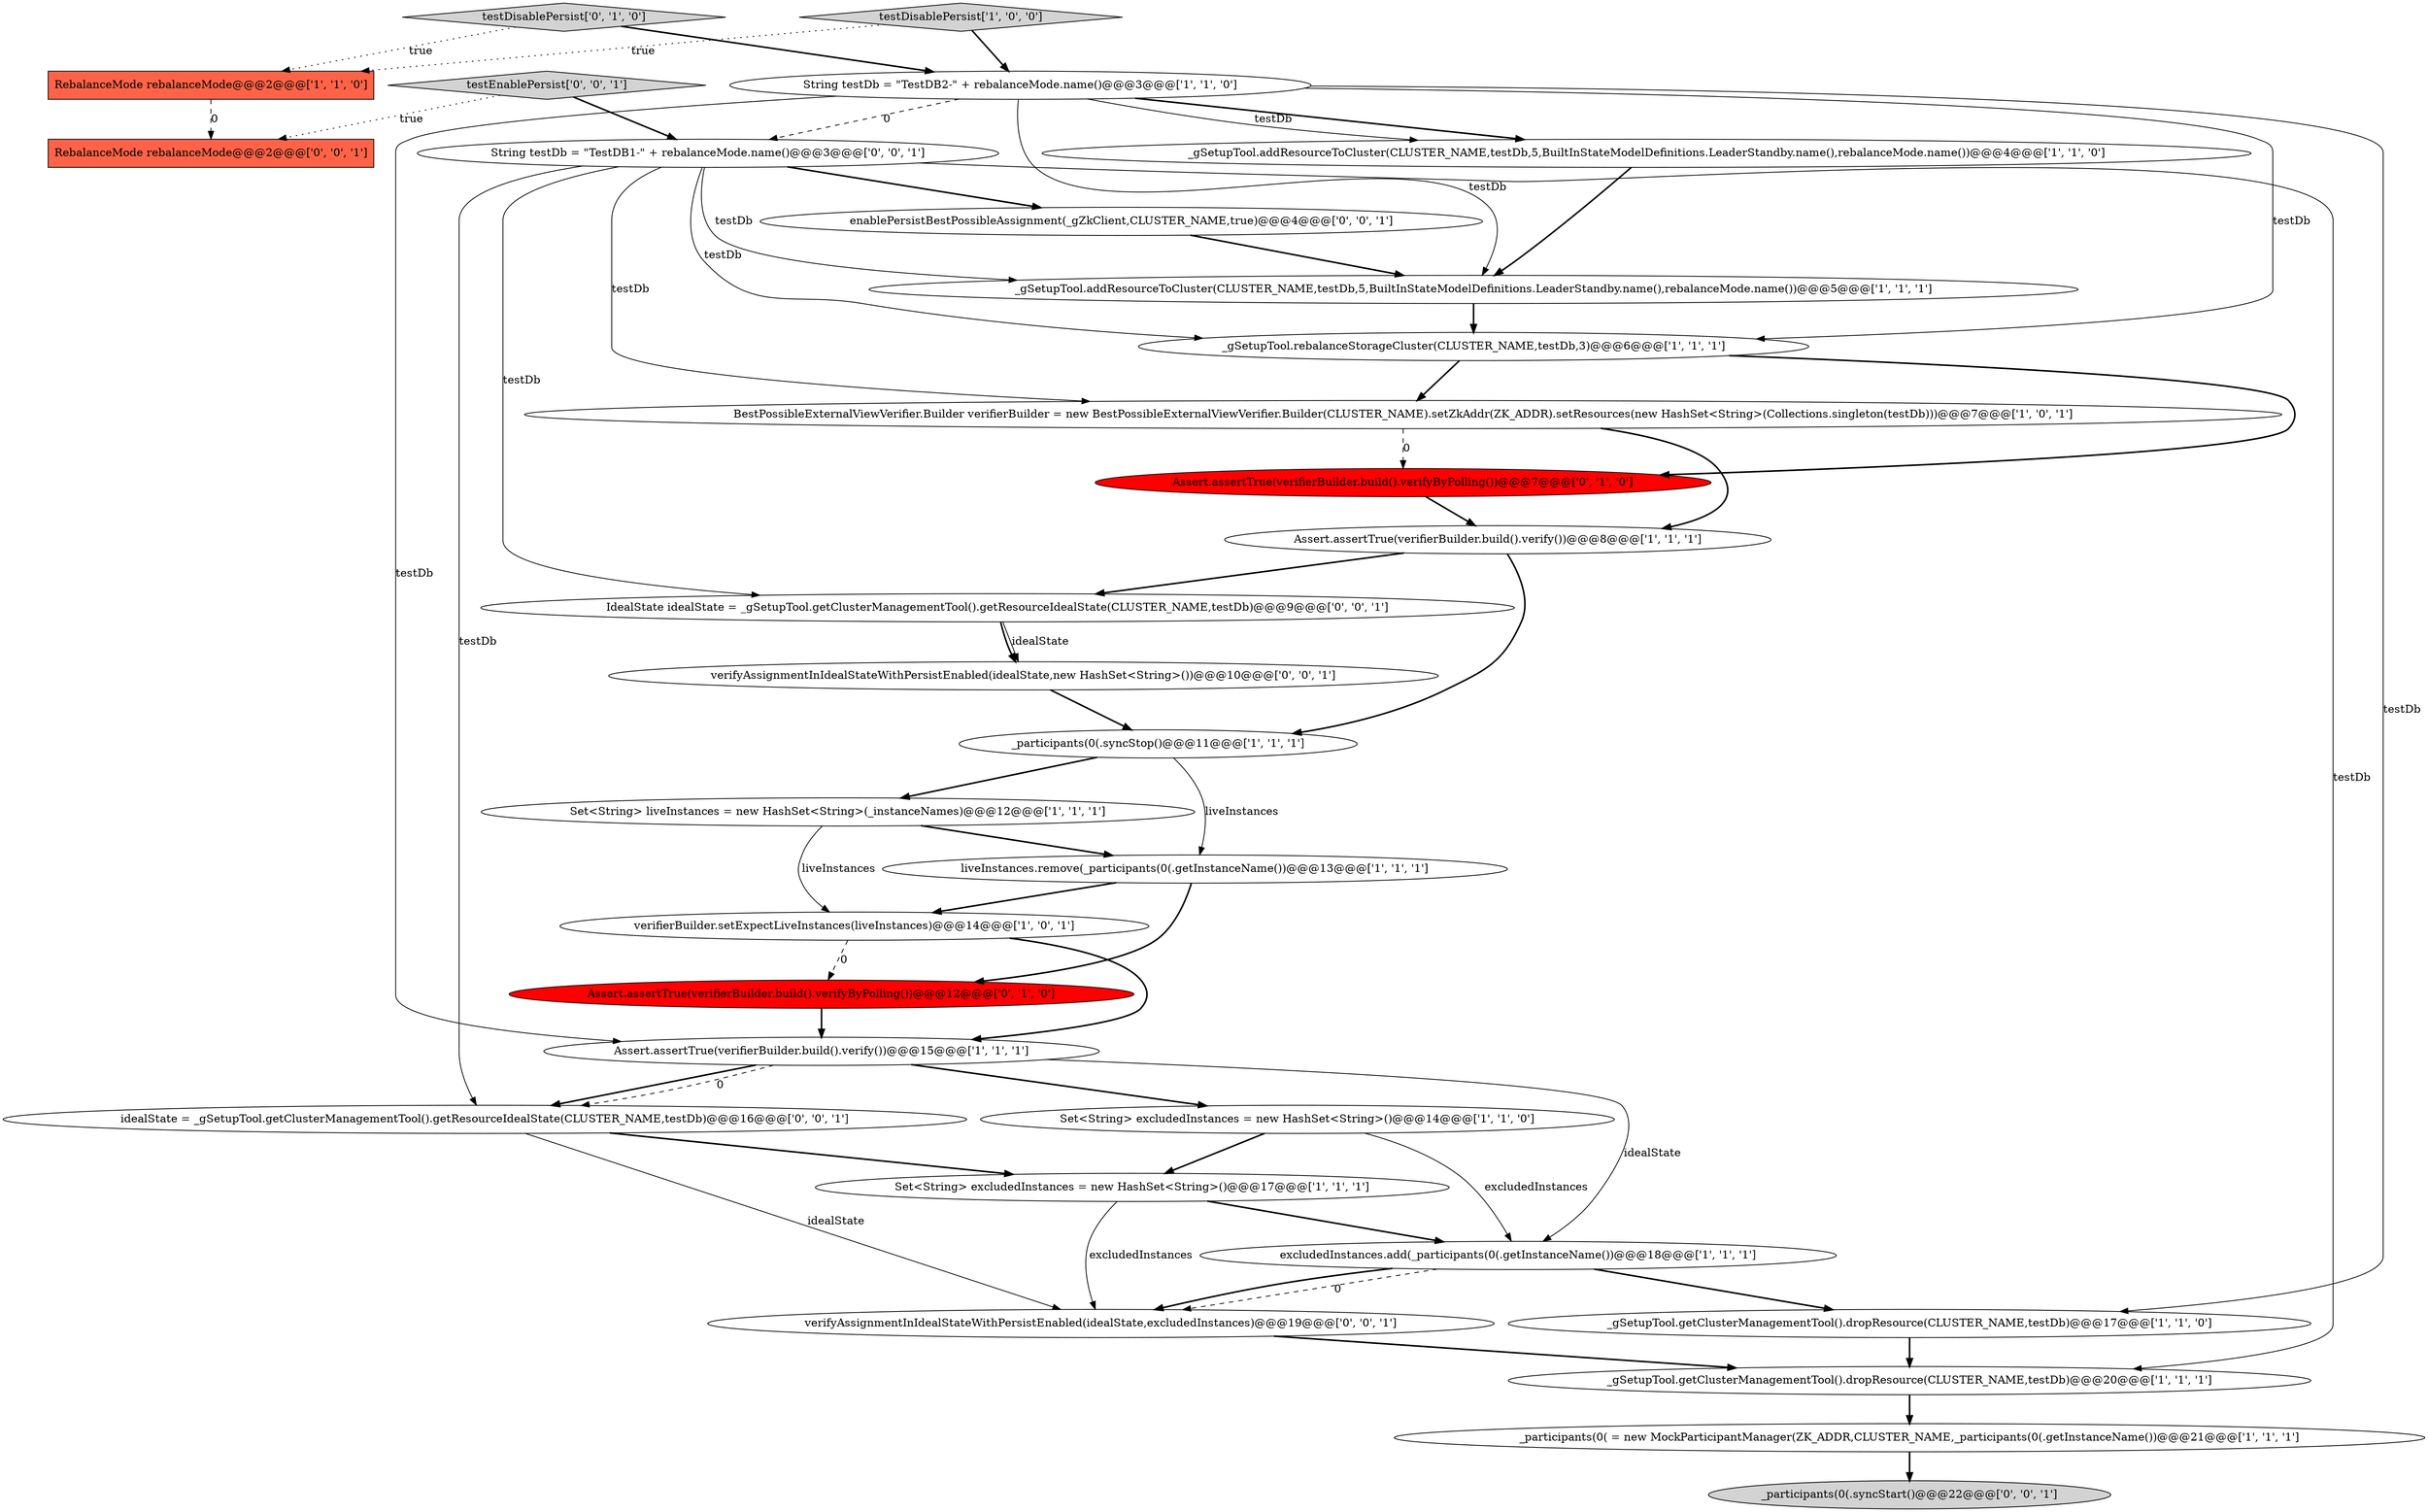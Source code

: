 digraph {
26 [style = filled, label = "idealState = _gSetupTool.getClusterManagementTool().getResourceIdealState(CLUSTER_NAME,testDb)@@@16@@@['0', '0', '1']", fillcolor = white, shape = ellipse image = "AAA0AAABBB3BBB"];
23 [style = filled, label = "verifyAssignmentInIdealStateWithPersistEnabled(idealState,new HashSet<String>())@@@10@@@['0', '0', '1']", fillcolor = white, shape = ellipse image = "AAA0AAABBB3BBB"];
11 [style = filled, label = "verifierBuilder.setExpectLiveInstances(liveInstances)@@@14@@@['1', '0', '1']", fillcolor = white, shape = ellipse image = "AAA0AAABBB1BBB"];
2 [style = filled, label = "liveInstances.remove(_participants(0(.getInstanceName())@@@13@@@['1', '1', '1']", fillcolor = white, shape = ellipse image = "AAA0AAABBB1BBB"];
24 [style = filled, label = "verifyAssignmentInIdealStateWithPersistEnabled(idealState,excludedInstances)@@@19@@@['0', '0', '1']", fillcolor = white, shape = ellipse image = "AAA0AAABBB3BBB"];
20 [style = filled, label = "Assert.assertTrue(verifierBuilder.build().verifyByPolling())@@@12@@@['0', '1', '0']", fillcolor = red, shape = ellipse image = "AAA1AAABBB2BBB"];
0 [style = filled, label = "Set<String> liveInstances = new HashSet<String>(_instanceNames)@@@12@@@['1', '1', '1']", fillcolor = white, shape = ellipse image = "AAA0AAABBB1BBB"];
8 [style = filled, label = "Assert.assertTrue(verifierBuilder.build().verify())@@@15@@@['1', '1', '1']", fillcolor = white, shape = ellipse image = "AAA0AAABBB1BBB"];
25 [style = filled, label = "RebalanceMode rebalanceMode@@@2@@@['0', '0', '1']", fillcolor = tomato, shape = box image = "AAA0AAABBB3BBB"];
13 [style = filled, label = "Assert.assertTrue(verifierBuilder.build().verify())@@@8@@@['1', '1', '1']", fillcolor = white, shape = ellipse image = "AAA0AAABBB1BBB"];
22 [style = filled, label = "IdealState idealState = _gSetupTool.getClusterManagementTool().getResourceIdealState(CLUSTER_NAME,testDb)@@@9@@@['0', '0', '1']", fillcolor = white, shape = ellipse image = "AAA0AAABBB3BBB"];
19 [style = filled, label = "testDisablePersist['0', '1', '0']", fillcolor = lightgray, shape = diamond image = "AAA0AAABBB2BBB"];
18 [style = filled, label = "_gSetupTool.addResourceToCluster(CLUSTER_NAME,testDb,5,BuiltInStateModelDefinitions.LeaderStandby.name(),rebalanceMode.name())@@@5@@@['1', '1', '1']", fillcolor = white, shape = ellipse image = "AAA0AAABBB1BBB"];
3 [style = filled, label = "_gSetupTool.getClusterManagementTool().dropResource(CLUSTER_NAME,testDb)@@@20@@@['1', '1', '1']", fillcolor = white, shape = ellipse image = "AAA0AAABBB1BBB"];
10 [style = filled, label = "testDisablePersist['1', '0', '0']", fillcolor = lightgray, shape = diamond image = "AAA0AAABBB1BBB"];
27 [style = filled, label = "String testDb = \"TestDB1-\" + rebalanceMode.name()@@@3@@@['0', '0', '1']", fillcolor = white, shape = ellipse image = "AAA0AAABBB3BBB"];
12 [style = filled, label = "_gSetupTool.addResourceToCluster(CLUSTER_NAME,testDb,5,BuiltInStateModelDefinitions.LeaderStandby.name(),rebalanceMode.name())@@@4@@@['1', '1', '0']", fillcolor = white, shape = ellipse image = "AAA0AAABBB1BBB"];
4 [style = filled, label = "_participants(0(.syncStop()@@@11@@@['1', '1', '1']", fillcolor = white, shape = ellipse image = "AAA0AAABBB1BBB"];
9 [style = filled, label = "_participants(0( = new MockParticipantManager(ZK_ADDR,CLUSTER_NAME,_participants(0(.getInstanceName())@@@21@@@['1', '1', '1']", fillcolor = white, shape = ellipse image = "AAA0AAABBB1BBB"];
17 [style = filled, label = "Set<String> excludedInstances = new HashSet<String>()@@@14@@@['1', '1', '0']", fillcolor = white, shape = ellipse image = "AAA0AAABBB1BBB"];
1 [style = filled, label = "Set<String> excludedInstances = new HashSet<String>()@@@17@@@['1', '1', '1']", fillcolor = white, shape = ellipse image = "AAA0AAABBB1BBB"];
16 [style = filled, label = "RebalanceMode rebalanceMode@@@2@@@['1', '1', '0']", fillcolor = tomato, shape = box image = "AAA0AAABBB1BBB"];
15 [style = filled, label = "_gSetupTool.rebalanceStorageCluster(CLUSTER_NAME,testDb,3)@@@6@@@['1', '1', '1']", fillcolor = white, shape = ellipse image = "AAA0AAABBB1BBB"];
28 [style = filled, label = "testEnablePersist['0', '0', '1']", fillcolor = lightgray, shape = diamond image = "AAA0AAABBB3BBB"];
14 [style = filled, label = "excludedInstances.add(_participants(0(.getInstanceName())@@@18@@@['1', '1', '1']", fillcolor = white, shape = ellipse image = "AAA0AAABBB1BBB"];
6 [style = filled, label = "_gSetupTool.getClusterManagementTool().dropResource(CLUSTER_NAME,testDb)@@@17@@@['1', '1', '0']", fillcolor = white, shape = ellipse image = "AAA0AAABBB1BBB"];
30 [style = filled, label = "_participants(0(.syncStart()@@@22@@@['0', '0', '1']", fillcolor = lightgray, shape = ellipse image = "AAA0AAABBB3BBB"];
5 [style = filled, label = "BestPossibleExternalViewVerifier.Builder verifierBuilder = new BestPossibleExternalViewVerifier.Builder(CLUSTER_NAME).setZkAddr(ZK_ADDR).setResources(new HashSet<String>(Collections.singleton(testDb)))@@@7@@@['1', '0', '1']", fillcolor = white, shape = ellipse image = "AAA0AAABBB1BBB"];
7 [style = filled, label = "String testDb = \"TestDB2-\" + rebalanceMode.name()@@@3@@@['1', '1', '0']", fillcolor = white, shape = ellipse image = "AAA0AAABBB1BBB"];
21 [style = filled, label = "Assert.assertTrue(verifierBuilder.build().verifyByPolling())@@@7@@@['0', '1', '0']", fillcolor = red, shape = ellipse image = "AAA1AAABBB2BBB"];
29 [style = filled, label = "enablePersistBestPossibleAssignment(_gZkClient,CLUSTER_NAME,true)@@@4@@@['0', '0', '1']", fillcolor = white, shape = ellipse image = "AAA0AAABBB3BBB"];
7->8 [style = solid, label="testDb"];
14->24 [style = dashed, label="0"];
6->3 [style = bold, label=""];
14->24 [style = bold, label=""];
7->15 [style = solid, label="testDb"];
2->20 [style = bold, label=""];
11->20 [style = dashed, label="0"];
17->1 [style = bold, label=""];
7->12 [style = bold, label=""];
15->21 [style = bold, label=""];
16->25 [style = dashed, label="0"];
28->25 [style = dotted, label="true"];
26->1 [style = bold, label=""];
0->2 [style = bold, label=""];
18->15 [style = bold, label=""];
23->4 [style = bold, label=""];
27->26 [style = solid, label="testDb"];
1->24 [style = solid, label="excludedInstances"];
8->26 [style = bold, label=""];
9->30 [style = bold, label=""];
27->15 [style = solid, label="testDb"];
7->12 [style = solid, label="testDb"];
10->7 [style = bold, label=""];
22->23 [style = bold, label=""];
15->5 [style = bold, label=""];
27->22 [style = solid, label="testDb"];
4->2 [style = solid, label="liveInstances"];
0->11 [style = solid, label="liveInstances"];
4->0 [style = bold, label=""];
29->18 [style = bold, label=""];
7->27 [style = dashed, label="0"];
8->17 [style = bold, label=""];
3->9 [style = bold, label=""];
27->3 [style = solid, label="testDb"];
27->5 [style = solid, label="testDb"];
20->8 [style = bold, label=""];
7->18 [style = solid, label="testDb"];
8->14 [style = solid, label="idealState"];
21->13 [style = bold, label=""];
5->13 [style = bold, label=""];
17->14 [style = solid, label="excludedInstances"];
12->18 [style = bold, label=""];
19->16 [style = dotted, label="true"];
7->6 [style = solid, label="testDb"];
5->21 [style = dashed, label="0"];
11->8 [style = bold, label=""];
22->23 [style = solid, label="idealState"];
1->14 [style = bold, label=""];
13->22 [style = bold, label=""];
28->27 [style = bold, label=""];
27->29 [style = bold, label=""];
10->16 [style = dotted, label="true"];
8->26 [style = dashed, label="0"];
19->7 [style = bold, label=""];
24->3 [style = bold, label=""];
13->4 [style = bold, label=""];
2->11 [style = bold, label=""];
14->6 [style = bold, label=""];
27->18 [style = solid, label="testDb"];
26->24 [style = solid, label="idealState"];
}
